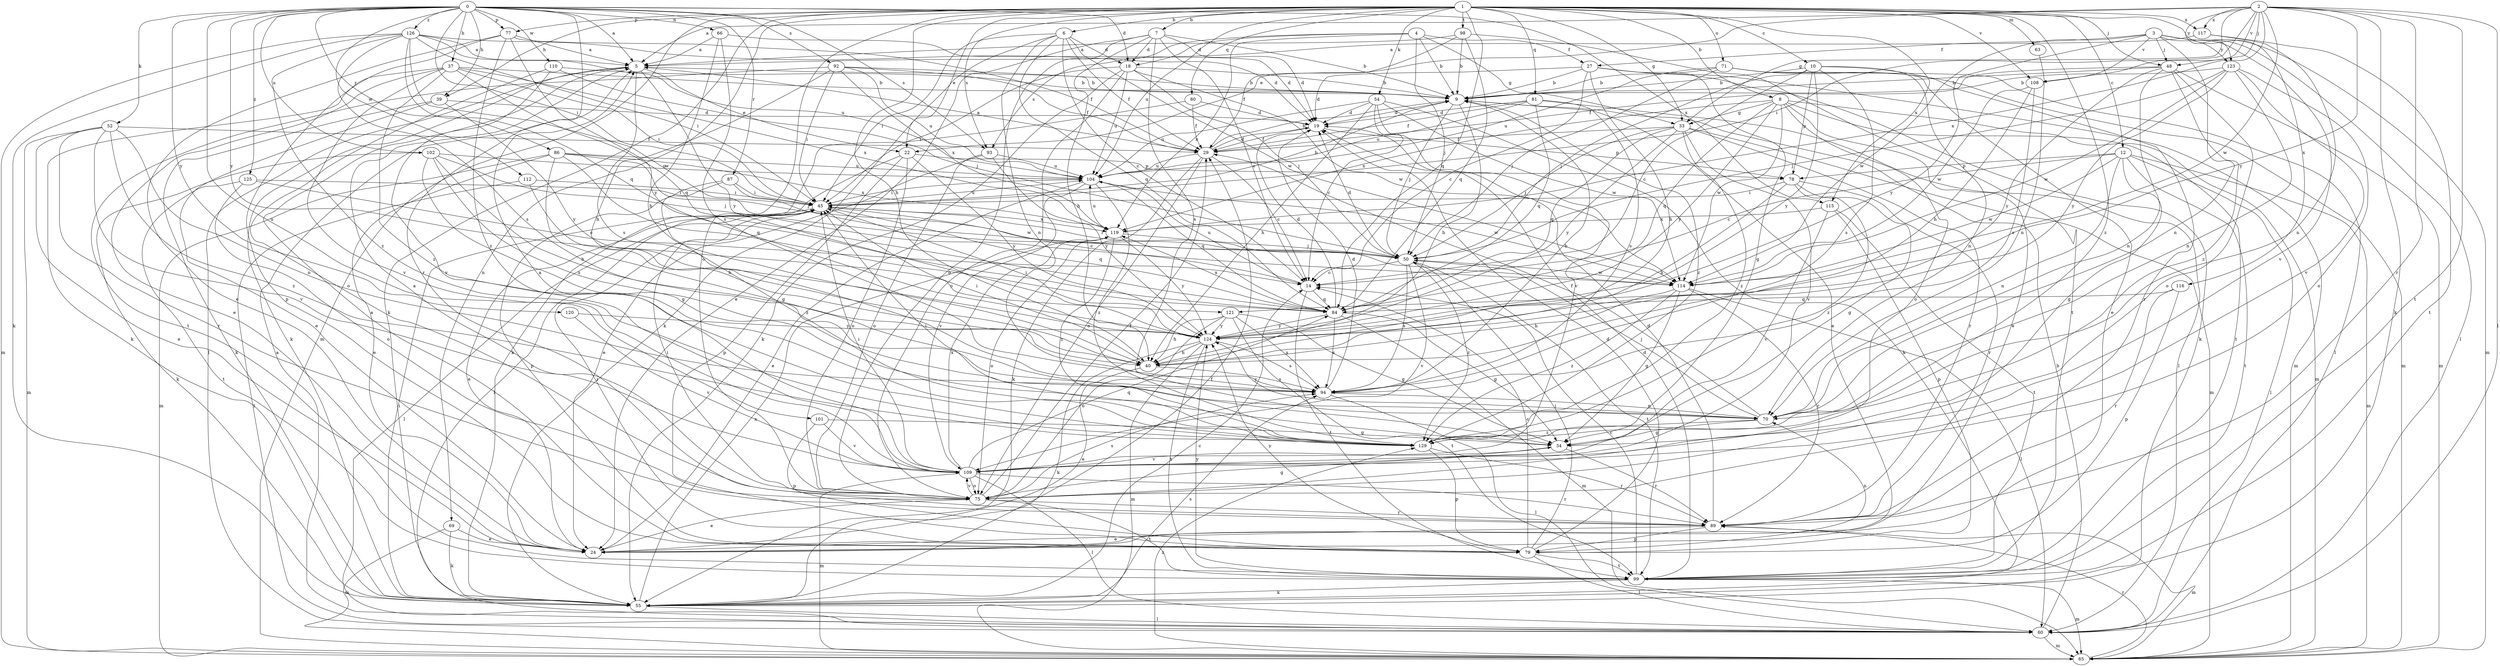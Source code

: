strict digraph  {
0;
1;
2;
3;
4;
5;
6;
7;
8;
9;
10;
12;
14;
18;
19;
22;
24;
27;
29;
33;
34;
37;
39;
40;
45;
48;
50;
52;
54;
55;
60;
63;
65;
66;
69;
70;
71;
75;
77;
78;
79;
80;
81;
84;
86;
87;
89;
92;
93;
94;
98;
99;
101;
102;
104;
108;
109;
110;
112;
114;
115;
116;
117;
119;
120;
121;
123;
124;
125;
126;
129;
0 -> 5  [label=a];
0 -> 18  [label=d];
0 -> 37  [label=h];
0 -> 39  [label=h];
0 -> 45  [label=i];
0 -> 52  [label=k];
0 -> 66  [label=n];
0 -> 77  [label=p];
0 -> 86  [label=r];
0 -> 87  [label=r];
0 -> 89  [label=r];
0 -> 92  [label=s];
0 -> 93  [label=s];
0 -> 101  [label=u];
0 -> 102  [label=u];
0 -> 110  [label=w];
0 -> 112  [label=w];
0 -> 115  [label=x];
0 -> 120  [label=y];
0 -> 121  [label=y];
0 -> 125  [label=z];
0 -> 126  [label=z];
1 -> 6  [label=b];
1 -> 7  [label=b];
1 -> 8  [label=b];
1 -> 10  [label=c];
1 -> 12  [label=c];
1 -> 22  [label=e];
1 -> 33  [label=g];
1 -> 39  [label=h];
1 -> 40  [label=h];
1 -> 48  [label=j];
1 -> 54  [label=k];
1 -> 55  [label=k];
1 -> 63  [label=m];
1 -> 65  [label=m];
1 -> 69  [label=n];
1 -> 71  [label=o];
1 -> 75  [label=o];
1 -> 77  [label=p];
1 -> 80  [label=q];
1 -> 81  [label=q];
1 -> 84  [label=q];
1 -> 93  [label=s];
1 -> 98  [label=t];
1 -> 104  [label=u];
1 -> 108  [label=v];
1 -> 115  [label=x];
1 -> 116  [label=x];
1 -> 117  [label=x];
1 -> 129  [label=z];
2 -> 5  [label=a];
2 -> 22  [label=e];
2 -> 33  [label=g];
2 -> 45  [label=i];
2 -> 48  [label=j];
2 -> 55  [label=k];
2 -> 60  [label=l];
2 -> 89  [label=r];
2 -> 99  [label=t];
2 -> 108  [label=v];
2 -> 114  [label=w];
2 -> 117  [label=x];
2 -> 119  [label=x];
2 -> 121  [label=y];
2 -> 123  [label=y];
3 -> 27  [label=f];
3 -> 48  [label=j];
3 -> 60  [label=l];
3 -> 65  [label=m];
3 -> 70  [label=n];
3 -> 108  [label=v];
3 -> 109  [label=v];
3 -> 114  [label=w];
3 -> 123  [label=y];
3 -> 124  [label=y];
4 -> 9  [label=b];
4 -> 18  [label=d];
4 -> 27  [label=f];
4 -> 33  [label=g];
4 -> 50  [label=j];
4 -> 93  [label=s];
4 -> 119  [label=x];
5 -> 9  [label=b];
5 -> 22  [label=e];
5 -> 55  [label=k];
5 -> 60  [label=l];
5 -> 94  [label=s];
5 -> 124  [label=y];
6 -> 14  [label=c];
6 -> 18  [label=d];
6 -> 29  [label=f];
6 -> 45  [label=i];
6 -> 55  [label=k];
6 -> 70  [label=n];
6 -> 84  [label=q];
6 -> 114  [label=w];
7 -> 9  [label=b];
7 -> 14  [label=c];
7 -> 18  [label=d];
7 -> 19  [label=d];
7 -> 24  [label=e];
7 -> 40  [label=h];
7 -> 75  [label=o];
7 -> 94  [label=s];
8 -> 24  [label=e];
8 -> 33  [label=g];
8 -> 65  [label=m];
8 -> 75  [label=o];
8 -> 84  [label=q];
8 -> 99  [label=t];
8 -> 114  [label=w];
8 -> 119  [label=x];
8 -> 124  [label=y];
9 -> 19  [label=d];
9 -> 24  [label=e];
9 -> 40  [label=h];
9 -> 50  [label=j];
9 -> 129  [label=z];
10 -> 9  [label=b];
10 -> 14  [label=c];
10 -> 50  [label=j];
10 -> 70  [label=n];
10 -> 78  [label=p];
10 -> 89  [label=r];
10 -> 94  [label=s];
10 -> 124  [label=y];
12 -> 14  [label=c];
12 -> 34  [label=g];
12 -> 60  [label=l];
12 -> 65  [label=m];
12 -> 70  [label=n];
12 -> 78  [label=p];
12 -> 99  [label=t];
12 -> 114  [label=w];
14 -> 84  [label=q];
14 -> 99  [label=t];
14 -> 104  [label=u];
18 -> 9  [label=b];
18 -> 45  [label=i];
18 -> 50  [label=j];
18 -> 55  [label=k];
18 -> 75  [label=o];
18 -> 104  [label=u];
18 -> 114  [label=w];
19 -> 29  [label=f];
19 -> 78  [label=p];
22 -> 60  [label=l];
22 -> 75  [label=o];
22 -> 78  [label=p];
22 -> 79  [label=p];
22 -> 124  [label=y];
27 -> 9  [label=b];
27 -> 14  [label=c];
27 -> 19  [label=d];
27 -> 34  [label=g];
27 -> 40  [label=h];
27 -> 55  [label=k];
27 -> 65  [label=m];
29 -> 5  [label=a];
29 -> 9  [label=b];
29 -> 14  [label=c];
29 -> 19  [label=d];
29 -> 55  [label=k];
29 -> 75  [label=o];
29 -> 104  [label=u];
33 -> 29  [label=f];
33 -> 50  [label=j];
33 -> 65  [label=m];
33 -> 84  [label=q];
33 -> 89  [label=r];
33 -> 109  [label=v];
33 -> 124  [label=y];
33 -> 129  [label=z];
34 -> 89  [label=r];
34 -> 109  [label=v];
37 -> 9  [label=b];
37 -> 24  [label=e];
37 -> 45  [label=i];
37 -> 55  [label=k];
37 -> 84  [label=q];
37 -> 109  [label=v];
37 -> 119  [label=x];
37 -> 129  [label=z];
39 -> 19  [label=d];
39 -> 24  [label=e];
39 -> 55  [label=k];
39 -> 124  [label=y];
40 -> 24  [label=e];
40 -> 45  [label=i];
40 -> 94  [label=s];
45 -> 9  [label=b];
45 -> 14  [label=c];
45 -> 24  [label=e];
45 -> 60  [label=l];
45 -> 84  [label=q];
45 -> 104  [label=u];
45 -> 119  [label=x];
48 -> 9  [label=b];
48 -> 29  [label=f];
48 -> 65  [label=m];
48 -> 70  [label=n];
48 -> 75  [label=o];
48 -> 124  [label=y];
48 -> 129  [label=z];
50 -> 14  [label=c];
50 -> 19  [label=d];
50 -> 45  [label=i];
50 -> 94  [label=s];
50 -> 99  [label=t];
50 -> 109  [label=v];
50 -> 114  [label=w];
50 -> 129  [label=z];
52 -> 24  [label=e];
52 -> 29  [label=f];
52 -> 65  [label=m];
52 -> 70  [label=n];
52 -> 89  [label=r];
52 -> 109  [label=v];
52 -> 129  [label=z];
54 -> 14  [label=c];
54 -> 19  [label=d];
54 -> 40  [label=h];
54 -> 55  [label=k];
54 -> 104  [label=u];
54 -> 109  [label=v];
54 -> 114  [label=w];
55 -> 14  [label=c];
55 -> 29  [label=f];
55 -> 45  [label=i];
55 -> 60  [label=l];
55 -> 94  [label=s];
55 -> 119  [label=x];
60 -> 5  [label=a];
60 -> 9  [label=b];
60 -> 65  [label=m];
63 -> 70  [label=n];
65 -> 89  [label=r];
65 -> 129  [label=z];
66 -> 5  [label=a];
66 -> 19  [label=d];
66 -> 40  [label=h];
66 -> 94  [label=s];
69 -> 24  [label=e];
69 -> 55  [label=k];
69 -> 65  [label=m];
70 -> 29  [label=f];
70 -> 34  [label=g];
70 -> 50  [label=j];
70 -> 124  [label=y];
70 -> 129  [label=z];
71 -> 9  [label=b];
71 -> 24  [label=e];
71 -> 50  [label=j];
71 -> 60  [label=l];
71 -> 65  [label=m];
71 -> 104  [label=u];
75 -> 5  [label=a];
75 -> 24  [label=e];
75 -> 29  [label=f];
75 -> 34  [label=g];
75 -> 45  [label=i];
75 -> 89  [label=r];
75 -> 94  [label=s];
75 -> 99  [label=t];
75 -> 109  [label=v];
77 -> 5  [label=a];
77 -> 24  [label=e];
77 -> 29  [label=f];
77 -> 79  [label=p];
77 -> 124  [label=y];
77 -> 129  [label=z];
78 -> 34  [label=g];
78 -> 40  [label=h];
78 -> 45  [label=i];
78 -> 89  [label=r];
78 -> 129  [label=z];
79 -> 5  [label=a];
79 -> 14  [label=c];
79 -> 19  [label=d];
79 -> 45  [label=i];
79 -> 50  [label=j];
79 -> 60  [label=l];
79 -> 70  [label=n];
79 -> 99  [label=t];
79 -> 124  [label=y];
80 -> 19  [label=d];
80 -> 29  [label=f];
80 -> 55  [label=k];
81 -> 19  [label=d];
81 -> 29  [label=f];
81 -> 60  [label=l];
81 -> 84  [label=q];
81 -> 94  [label=s];
81 -> 104  [label=u];
84 -> 19  [label=d];
84 -> 34  [label=g];
84 -> 65  [label=m];
84 -> 94  [label=s];
84 -> 119  [label=x];
84 -> 124  [label=y];
86 -> 24  [label=e];
86 -> 34  [label=g];
86 -> 50  [label=j];
86 -> 65  [label=m];
86 -> 84  [label=q];
86 -> 104  [label=u];
86 -> 119  [label=x];
87 -> 45  [label=i];
87 -> 79  [label=p];
87 -> 114  [label=w];
87 -> 129  [label=z];
89 -> 19  [label=d];
89 -> 24  [label=e];
89 -> 65  [label=m];
89 -> 79  [label=p];
92 -> 9  [label=b];
92 -> 29  [label=f];
92 -> 40  [label=h];
92 -> 45  [label=i];
92 -> 99  [label=t];
92 -> 104  [label=u];
92 -> 119  [label=x];
93 -> 24  [label=e];
93 -> 75  [label=o];
93 -> 104  [label=u];
93 -> 124  [label=y];
94 -> 9  [label=b];
94 -> 19  [label=d];
94 -> 60  [label=l];
94 -> 70  [label=n];
98 -> 5  [label=a];
98 -> 9  [label=b];
98 -> 29  [label=f];
98 -> 84  [label=q];
98 -> 99  [label=t];
99 -> 14  [label=c];
99 -> 19  [label=d];
99 -> 55  [label=k];
99 -> 65  [label=m];
99 -> 124  [label=y];
101 -> 34  [label=g];
101 -> 79  [label=p];
101 -> 109  [label=v];
102 -> 34  [label=g];
102 -> 40  [label=h];
102 -> 50  [label=j];
102 -> 55  [label=k];
102 -> 94  [label=s];
102 -> 104  [label=u];
104 -> 24  [label=e];
104 -> 45  [label=i];
104 -> 84  [label=q];
104 -> 109  [label=v];
104 -> 114  [label=w];
104 -> 129  [label=z];
108 -> 40  [label=h];
108 -> 94  [label=s];
108 -> 114  [label=w];
109 -> 5  [label=a];
109 -> 45  [label=i];
109 -> 60  [label=l];
109 -> 65  [label=m];
109 -> 75  [label=o];
109 -> 84  [label=q];
109 -> 89  [label=r];
109 -> 119  [label=x];
110 -> 9  [label=b];
110 -> 50  [label=j];
110 -> 75  [label=o];
110 -> 109  [label=v];
112 -> 40  [label=h];
112 -> 45  [label=i];
112 -> 60  [label=l];
114 -> 34  [label=g];
114 -> 40  [label=h];
114 -> 60  [label=l];
114 -> 89  [label=r];
114 -> 129  [label=z];
115 -> 79  [label=p];
115 -> 99  [label=t];
115 -> 109  [label=v];
115 -> 119  [label=x];
116 -> 79  [label=p];
116 -> 84  [label=q];
116 -> 89  [label=r];
117 -> 5  [label=a];
117 -> 70  [label=n];
117 -> 99  [label=t];
119 -> 50  [label=j];
119 -> 75  [label=o];
119 -> 104  [label=u];
119 -> 124  [label=y];
119 -> 129  [label=z];
120 -> 109  [label=v];
120 -> 124  [label=y];
121 -> 34  [label=g];
121 -> 40  [label=h];
121 -> 75  [label=o];
121 -> 94  [label=s];
121 -> 99  [label=t];
121 -> 124  [label=y];
123 -> 9  [label=b];
123 -> 50  [label=j];
123 -> 70  [label=n];
123 -> 75  [label=o];
123 -> 109  [label=v];
123 -> 114  [label=w];
123 -> 124  [label=y];
124 -> 40  [label=h];
124 -> 45  [label=i];
124 -> 55  [label=k];
124 -> 65  [label=m];
124 -> 94  [label=s];
124 -> 99  [label=t];
125 -> 14  [label=c];
125 -> 45  [label=i];
125 -> 75  [label=o];
125 -> 99  [label=t];
126 -> 5  [label=a];
126 -> 19  [label=d];
126 -> 45  [label=i];
126 -> 55  [label=k];
126 -> 65  [label=m];
126 -> 84  [label=q];
126 -> 94  [label=s];
126 -> 104  [label=u];
126 -> 114  [label=w];
126 -> 129  [label=z];
129 -> 45  [label=i];
129 -> 79  [label=p];
129 -> 89  [label=r];
}
